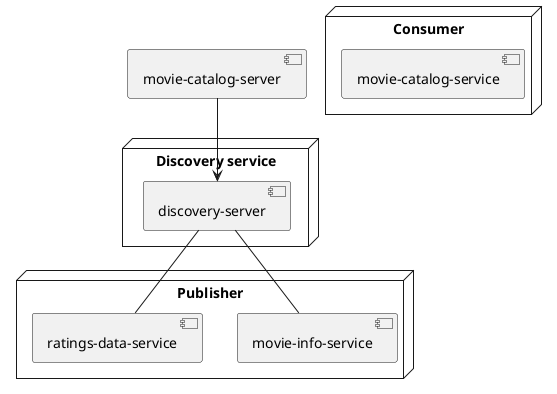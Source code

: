@startuml
'https://plantuml.com/component-diagram



node "Consumer" {
  [movie-catalog-service]
}

node "Discovery service" {
  [discovery-server]
}

node "Publisher" {
    [movie-info-service]
    [ratings-data-service]
}

[movie-catalog-server] --> [discovery-server]

[discovery-server] -- [movie-info-service]
[discovery-server] -- [ratings-data-service]

@enduml